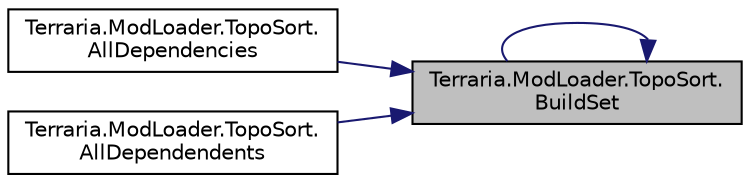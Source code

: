 digraph "Terraria.ModLoader.TopoSort.BuildSet"
{
 // LATEX_PDF_SIZE
  edge [fontname="Helvetica",fontsize="10",labelfontname="Helvetica",labelfontsize="10"];
  node [fontname="Helvetica",fontsize="10",shape=record];
  rankdir="RL";
  Node1 [label="Terraria.ModLoader.TopoSort.\lBuildSet",height=0.2,width=0.4,color="black", fillcolor="grey75", style="filled", fontcolor="black",tooltip=" "];
  Node1 -> Node2 [dir="back",color="midnightblue",fontsize="10",style="solid",fontname="Helvetica"];
  Node2 [label="Terraria.ModLoader.TopoSort.\lAllDependencies",height=0.2,width=0.4,color="black", fillcolor="white", style="filled",URL="$class_terraria_1_1_mod_loader_1_1_topo_sort.html#aebc9671e3e143b9311f1d30c82547280",tooltip=" "];
  Node1 -> Node3 [dir="back",color="midnightblue",fontsize="10",style="solid",fontname="Helvetica"];
  Node3 [label="Terraria.ModLoader.TopoSort.\lAllDependendents",height=0.2,width=0.4,color="black", fillcolor="white", style="filled",URL="$class_terraria_1_1_mod_loader_1_1_topo_sort.html#a3863499ebeab69f89e3f26f26d42ea86",tooltip=" "];
  Node1 -> Node1 [dir="back",color="midnightblue",fontsize="10",style="solid",fontname="Helvetica"];
}
